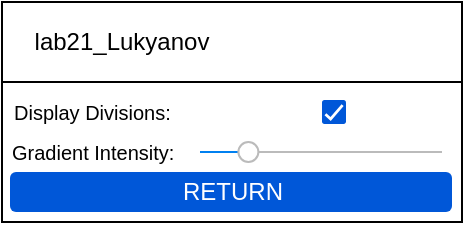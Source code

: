 <mxfile version="14.1.8" type="device"><diagram id="J6x4Rka23NLkNgng_QY3" name="Страница 1"><mxGraphModel dx="621" dy="461" grid="1" gridSize="10" guides="1" tooltips="1" connect="1" arrows="1" fold="1" page="1" pageScale="1" pageWidth="1169" pageHeight="827" math="0" shadow="0"><root><mxCell id="0"/><mxCell id="1" parent="0"/><mxCell id="62XzZutqnELEZx1jFDD9-1" value="" style="rounded=0;whiteSpace=wrap;html=1;" parent="1" vertex="1"><mxGeometry x="390" y="150" width="230" height="110" as="geometry"/></mxCell><mxCell id="62XzZutqnELEZx1jFDD9-15" value="" style="rounded=0;whiteSpace=wrap;html=1;" parent="1" vertex="1"><mxGeometry x="390" y="150" width="230" height="40" as="geometry"/></mxCell><mxCell id="62XzZutqnELEZx1jFDD9-20" value="lab21_Lukyanov" style="text;html=1;strokeColor=none;fillColor=none;align=center;verticalAlign=middle;whiteSpace=wrap;rounded=0;" parent="1" vertex="1"><mxGeometry x="430" y="160" width="40" height="20" as="geometry"/></mxCell><mxCell id="3-7JT18PK3AhCI5m_CbE-23" value="Display Divisions:" style="text;html=1;strokeColor=none;fillColor=none;align=left;verticalAlign=middle;whiteSpace=wrap;rounded=0;fontSize=10;" parent="1" vertex="1"><mxGeometry x="394" y="195" width="86" height="20" as="geometry"/></mxCell><mxCell id="3-7JT18PK3AhCI5m_CbE-24" value="Gradient Intensity:&amp;nbsp;" style="text;html=1;strokeColor=none;fillColor=none;align=left;verticalAlign=middle;whiteSpace=wrap;rounded=0;fontSize=10;" parent="1" vertex="1"><mxGeometry x="393" y="215" width="96" height="20" as="geometry"/></mxCell><mxCell id="3-7JT18PK3AhCI5m_CbE-30" value="RETURN" style="rounded=1;fillColor=#0057D8;align=center;strokeColor=none;html=1;fontColor=#ffffff;fontSize=12" parent="1" vertex="1"><mxGeometry x="394" y="235" width="221" height="20" as="geometry"/></mxCell><mxCell id="fylgNWyJZL0nwNV-7tTd-1" value="" style="html=1;shadow=0;dashed=0;shape=mxgraph.atlassian.checkbox_2;fillColor=#0057D8;strokeColor=none;align=left;verticalAlign=middle;fontStyle=0;fontSize=12;labelPosition=right;verticalLabelPosition=middle;spacingLeft=10" vertex="1" parent="1"><mxGeometry x="550" y="199" width="12" height="12" as="geometry"/></mxCell><mxCell id="fylgNWyJZL0nwNV-7tTd-5" value="" style="html=1;verticalLabelPosition=bottom;labelBackgroundColor=#ffffff;verticalAlign=top;shadow=0;dashed=0;strokeWidth=1;shape=mxgraph.ios7ui.slider;barPos=20;strokeColor=#0080f0;strokeColor2=#a0a0a0;" vertex="1" parent="1"><mxGeometry x="489" y="217.5" width="121" height="15" as="geometry"/></mxCell></root></mxGraphModel></diagram></mxfile>